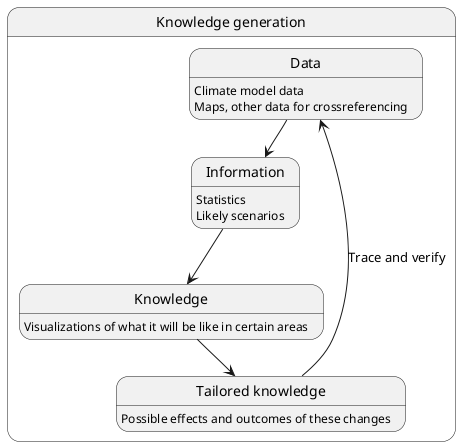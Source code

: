 @startuml

state "Knowledge generation" as kg {

state Data {
  Data : Climate model data
  Data : Maps, other data for crossreferencing
}

state Information {
  Information : Statistics 
  Information : Likely scenarios
}

state Knowledge {
  Knowledge : Visualizations of what it will be like in certain areas
}

state "Tailored knowledge" as tk {
  tk : Possible effects and outcomes of these changes
}
}

Data --> Information
Information --> Knowledge
Knowledge --> tk
tk --> Data : Trace and verify

@enduml
